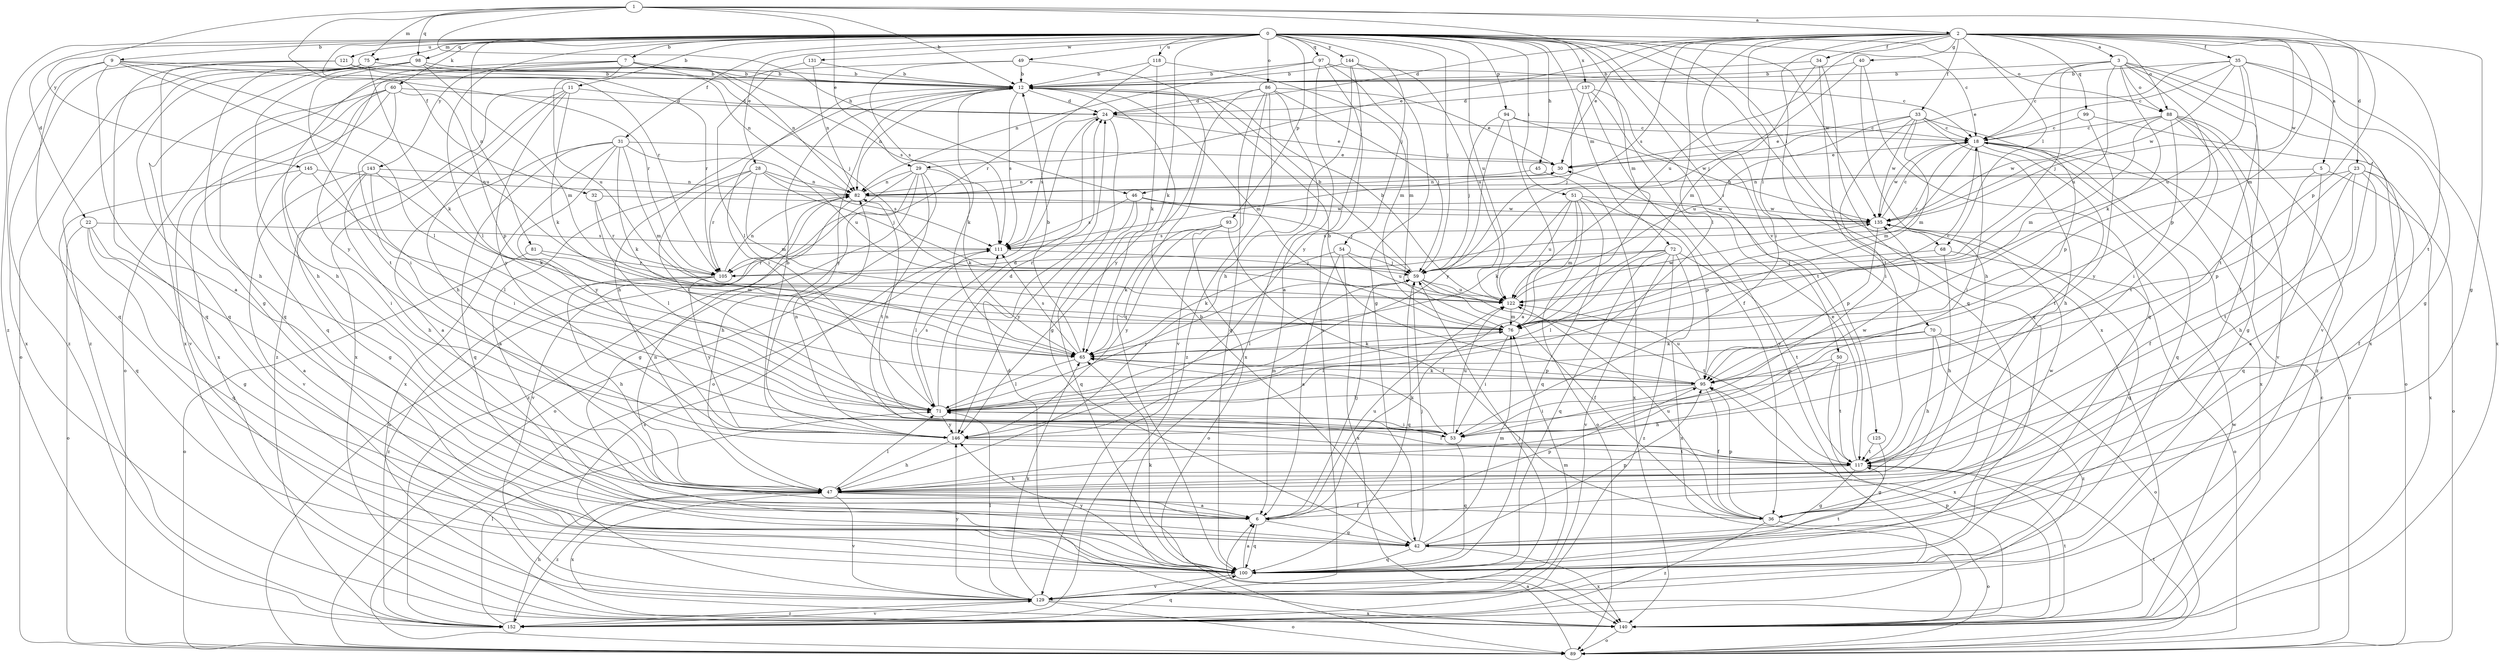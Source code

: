 strict digraph  {
0;
1;
2;
3;
5;
6;
7;
9;
11;
12;
18;
22;
23;
24;
28;
29;
30;
31;
32;
33;
34;
35;
36;
40;
42;
45;
46;
47;
49;
50;
51;
53;
54;
59;
60;
65;
68;
70;
71;
72;
75;
76;
81;
82;
86;
88;
89;
93;
94;
95;
97;
98;
99;
100;
105;
111;
117;
118;
121;
122;
125;
129;
131;
135;
137;
140;
143;
144;
145;
146;
152;
0 -> 7  [label=b];
0 -> 9  [label=b];
0 -> 11  [label=b];
0 -> 18  [label=c];
0 -> 22  [label=d];
0 -> 28  [label=e];
0 -> 31  [label=f];
0 -> 45  [label=h];
0 -> 49  [label=i];
0 -> 50  [label=i];
0 -> 51  [label=i];
0 -> 54  [label=j];
0 -> 59  [label=j];
0 -> 60  [label=k];
0 -> 65  [label=k];
0 -> 68  [label=l];
0 -> 72  [label=m];
0 -> 75  [label=m];
0 -> 81  [label=n];
0 -> 86  [label=o];
0 -> 88  [label=o];
0 -> 93  [label=p];
0 -> 94  [label=p];
0 -> 97  [label=q];
0 -> 98  [label=q];
0 -> 105  [label=r];
0 -> 118  [label=u];
0 -> 121  [label=u];
0 -> 122  [label=u];
0 -> 125  [label=v];
0 -> 131  [label=w];
0 -> 135  [label=w];
0 -> 137  [label=x];
0 -> 140  [label=x];
0 -> 143  [label=y];
0 -> 144  [label=y];
0 -> 152  [label=z];
1 -> 2  [label=a];
1 -> 12  [label=b];
1 -> 29  [label=e];
1 -> 32  [label=f];
1 -> 46  [label=h];
1 -> 75  [label=m];
1 -> 76  [label=m];
1 -> 95  [label=p];
1 -> 98  [label=q];
1 -> 145  [label=y];
2 -> 3  [label=a];
2 -> 5  [label=a];
2 -> 23  [label=d];
2 -> 24  [label=d];
2 -> 29  [label=e];
2 -> 30  [label=e];
2 -> 33  [label=f];
2 -> 34  [label=f];
2 -> 35  [label=f];
2 -> 40  [label=g];
2 -> 42  [label=g];
2 -> 53  [label=i];
2 -> 68  [label=l];
2 -> 70  [label=l];
2 -> 71  [label=l];
2 -> 76  [label=m];
2 -> 88  [label=o];
2 -> 99  [label=q];
2 -> 100  [label=q];
2 -> 111  [label=s];
2 -> 117  [label=t];
2 -> 122  [label=u];
2 -> 135  [label=w];
3 -> 12  [label=b];
3 -> 18  [label=c];
3 -> 59  [label=j];
3 -> 65  [label=k];
3 -> 88  [label=o];
3 -> 95  [label=p];
3 -> 117  [label=t];
3 -> 122  [label=u];
3 -> 129  [label=v];
3 -> 140  [label=x];
5 -> 36  [label=f];
5 -> 46  [label=h];
5 -> 89  [label=o];
5 -> 100  [label=q];
6 -> 42  [label=g];
6 -> 59  [label=j];
6 -> 82  [label=n];
6 -> 95  [label=p];
6 -> 100  [label=q];
6 -> 122  [label=u];
7 -> 12  [label=b];
7 -> 47  [label=h];
7 -> 59  [label=j];
7 -> 71  [label=l];
7 -> 82  [label=n];
7 -> 122  [label=u];
7 -> 146  [label=y];
9 -> 6  [label=a];
9 -> 12  [label=b];
9 -> 71  [label=l];
9 -> 100  [label=q];
9 -> 105  [label=r];
9 -> 122  [label=u];
9 -> 140  [label=x];
11 -> 24  [label=d];
11 -> 47  [label=h];
11 -> 65  [label=k];
11 -> 140  [label=x];
11 -> 146  [label=y];
11 -> 152  [label=z];
12 -> 24  [label=d];
12 -> 47  [label=h];
12 -> 53  [label=i];
12 -> 65  [label=k];
12 -> 76  [label=m];
12 -> 82  [label=n];
12 -> 111  [label=s];
12 -> 146  [label=y];
18 -> 30  [label=e];
18 -> 53  [label=i];
18 -> 76  [label=m];
18 -> 89  [label=o];
18 -> 100  [label=q];
18 -> 105  [label=r];
18 -> 117  [label=t];
18 -> 135  [label=w];
18 -> 140  [label=x];
22 -> 6  [label=a];
22 -> 42  [label=g];
22 -> 89  [label=o];
22 -> 100  [label=q];
22 -> 111  [label=s];
23 -> 6  [label=a];
23 -> 36  [label=f];
23 -> 47  [label=h];
23 -> 82  [label=n];
23 -> 95  [label=p];
23 -> 117  [label=t];
23 -> 140  [label=x];
24 -> 18  [label=c];
24 -> 30  [label=e];
24 -> 42  [label=g];
24 -> 89  [label=o];
24 -> 111  [label=s];
28 -> 6  [label=a];
28 -> 59  [label=j];
28 -> 71  [label=l];
28 -> 76  [label=m];
28 -> 82  [label=n];
28 -> 105  [label=r];
28 -> 111  [label=s];
29 -> 42  [label=g];
29 -> 47  [label=h];
29 -> 65  [label=k];
29 -> 82  [label=n];
29 -> 89  [label=o];
29 -> 117  [label=t];
29 -> 152  [label=z];
30 -> 82  [label=n];
31 -> 6  [label=a];
31 -> 30  [label=e];
31 -> 65  [label=k];
31 -> 76  [label=m];
31 -> 100  [label=q];
31 -> 122  [label=u];
31 -> 140  [label=x];
31 -> 146  [label=y];
32 -> 71  [label=l];
32 -> 105  [label=r];
32 -> 135  [label=w];
33 -> 18  [label=c];
33 -> 30  [label=e];
33 -> 47  [label=h];
33 -> 53  [label=i];
33 -> 76  [label=m];
33 -> 95  [label=p];
33 -> 122  [label=u];
33 -> 135  [label=w];
34 -> 12  [label=b];
34 -> 76  [label=m];
34 -> 100  [label=q];
34 -> 117  [label=t];
35 -> 12  [label=b];
35 -> 18  [label=c];
35 -> 30  [label=e];
35 -> 36  [label=f];
35 -> 42  [label=g];
35 -> 122  [label=u];
35 -> 135  [label=w];
35 -> 140  [label=x];
36 -> 89  [label=o];
36 -> 95  [label=p];
36 -> 122  [label=u];
36 -> 135  [label=w];
36 -> 152  [label=z];
40 -> 12  [label=b];
40 -> 47  [label=h];
40 -> 59  [label=j];
40 -> 100  [label=q];
42 -> 12  [label=b];
42 -> 59  [label=j];
42 -> 76  [label=m];
42 -> 95  [label=p];
42 -> 100  [label=q];
42 -> 140  [label=x];
45 -> 82  [label=n];
45 -> 140  [label=x];
46 -> 59  [label=j];
46 -> 100  [label=q];
46 -> 111  [label=s];
46 -> 135  [label=w];
46 -> 146  [label=y];
47 -> 6  [label=a];
47 -> 36  [label=f];
47 -> 71  [label=l];
47 -> 129  [label=v];
47 -> 140  [label=x];
47 -> 152  [label=z];
49 -> 12  [label=b];
49 -> 71  [label=l];
49 -> 100  [label=q];
49 -> 111  [label=s];
50 -> 47  [label=h];
50 -> 95  [label=p];
50 -> 117  [label=t];
50 -> 140  [label=x];
51 -> 65  [label=k];
51 -> 76  [label=m];
51 -> 89  [label=o];
51 -> 95  [label=p];
51 -> 100  [label=q];
51 -> 122  [label=u];
51 -> 135  [label=w];
53 -> 65  [label=k];
53 -> 82  [label=n];
53 -> 100  [label=q];
53 -> 122  [label=u];
53 -> 135  [label=w];
54 -> 6  [label=a];
54 -> 59  [label=j];
54 -> 65  [label=k];
54 -> 122  [label=u];
54 -> 140  [label=x];
59 -> 12  [label=b];
59 -> 36  [label=f];
59 -> 71  [label=l];
59 -> 100  [label=q];
59 -> 117  [label=t];
59 -> 122  [label=u];
60 -> 24  [label=d];
60 -> 53  [label=i];
60 -> 89  [label=o];
60 -> 95  [label=p];
60 -> 100  [label=q];
60 -> 129  [label=v];
60 -> 140  [label=x];
65 -> 12  [label=b];
65 -> 71  [label=l];
65 -> 95  [label=p];
65 -> 111  [label=s];
68 -> 47  [label=h];
68 -> 59  [label=j];
68 -> 89  [label=o];
70 -> 47  [label=h];
70 -> 65  [label=k];
70 -> 71  [label=l];
70 -> 89  [label=o];
70 -> 152  [label=z];
71 -> 24  [label=d];
71 -> 53  [label=i];
71 -> 59  [label=j];
71 -> 76  [label=m];
71 -> 111  [label=s];
71 -> 146  [label=y];
72 -> 59  [label=j];
72 -> 71  [label=l];
72 -> 100  [label=q];
72 -> 105  [label=r];
72 -> 117  [label=t];
72 -> 129  [label=v];
72 -> 140  [label=x];
72 -> 152  [label=z];
75 -> 12  [label=b];
75 -> 47  [label=h];
75 -> 65  [label=k];
75 -> 89  [label=o];
75 -> 152  [label=z];
76 -> 18  [label=c];
76 -> 53  [label=i];
76 -> 65  [label=k];
81 -> 76  [label=m];
81 -> 89  [label=o];
81 -> 105  [label=r];
82 -> 30  [label=e];
82 -> 89  [label=o];
82 -> 129  [label=v];
82 -> 135  [label=w];
86 -> 24  [label=d];
86 -> 30  [label=e];
86 -> 59  [label=j];
86 -> 100  [label=q];
86 -> 129  [label=v];
86 -> 140  [label=x];
86 -> 146  [label=y];
86 -> 152  [label=z];
88 -> 18  [label=c];
88 -> 42  [label=g];
88 -> 53  [label=i];
88 -> 76  [label=m];
88 -> 117  [label=t];
88 -> 129  [label=v];
88 -> 135  [label=w];
88 -> 152  [label=z];
89 -> 6  [label=a];
89 -> 18  [label=c];
89 -> 117  [label=t];
93 -> 36  [label=f];
93 -> 65  [label=k];
93 -> 89  [label=o];
93 -> 111  [label=s];
93 -> 146  [label=y];
94 -> 6  [label=a];
94 -> 18  [label=c];
94 -> 59  [label=j];
94 -> 135  [label=w];
94 -> 146  [label=y];
95 -> 12  [label=b];
95 -> 36  [label=f];
95 -> 53  [label=i];
95 -> 65  [label=k];
95 -> 71  [label=l];
95 -> 122  [label=u];
97 -> 6  [label=a];
97 -> 12  [label=b];
97 -> 18  [label=c];
97 -> 76  [label=m];
97 -> 82  [label=n];
97 -> 129  [label=v];
98 -> 12  [label=b];
98 -> 47  [label=h];
98 -> 76  [label=m];
98 -> 100  [label=q];
98 -> 111  [label=s];
98 -> 117  [label=t];
98 -> 140  [label=x];
99 -> 18  [label=c];
99 -> 89  [label=o];
99 -> 146  [label=y];
100 -> 6  [label=a];
100 -> 65  [label=k];
100 -> 117  [label=t];
100 -> 129  [label=v];
100 -> 146  [label=y];
105 -> 47  [label=h];
105 -> 82  [label=n];
105 -> 146  [label=y];
105 -> 152  [label=z];
111 -> 59  [label=j];
111 -> 71  [label=l];
111 -> 105  [label=r];
117 -> 30  [label=e];
117 -> 42  [label=g];
117 -> 47  [label=h];
117 -> 71  [label=l];
118 -> 12  [label=b];
118 -> 65  [label=k];
118 -> 76  [label=m];
118 -> 105  [label=r];
121 -> 12  [label=b];
121 -> 42  [label=g];
121 -> 82  [label=n];
121 -> 100  [label=q];
121 -> 105  [label=r];
121 -> 152  [label=z];
122 -> 12  [label=b];
122 -> 76  [label=m];
122 -> 135  [label=w];
125 -> 42  [label=g];
125 -> 117  [label=t];
129 -> 59  [label=j];
129 -> 65  [label=k];
129 -> 71  [label=l];
129 -> 76  [label=m];
129 -> 89  [label=o];
129 -> 111  [label=s];
129 -> 140  [label=x];
129 -> 146  [label=y];
129 -> 152  [label=z];
131 -> 12  [label=b];
131 -> 82  [label=n];
131 -> 100  [label=q];
135 -> 18  [label=c];
135 -> 95  [label=p];
135 -> 100  [label=q];
135 -> 111  [label=s];
137 -> 24  [label=d];
137 -> 36  [label=f];
137 -> 59  [label=j];
137 -> 117  [label=t];
137 -> 129  [label=v];
140 -> 24  [label=d];
140 -> 89  [label=o];
140 -> 95  [label=p];
140 -> 117  [label=t];
140 -> 135  [label=w];
143 -> 42  [label=g];
143 -> 47  [label=h];
143 -> 53  [label=i];
143 -> 65  [label=k];
143 -> 82  [label=n];
143 -> 129  [label=v];
144 -> 12  [label=b];
144 -> 42  [label=g];
144 -> 47  [label=h];
144 -> 122  [label=u];
144 -> 146  [label=y];
145 -> 53  [label=i];
145 -> 71  [label=l];
145 -> 82  [label=n];
145 -> 100  [label=q];
146 -> 12  [label=b];
146 -> 24  [label=d];
146 -> 47  [label=h];
146 -> 82  [label=n];
146 -> 117  [label=t];
152 -> 47  [label=h];
152 -> 71  [label=l];
152 -> 100  [label=q];
152 -> 129  [label=v];
}
